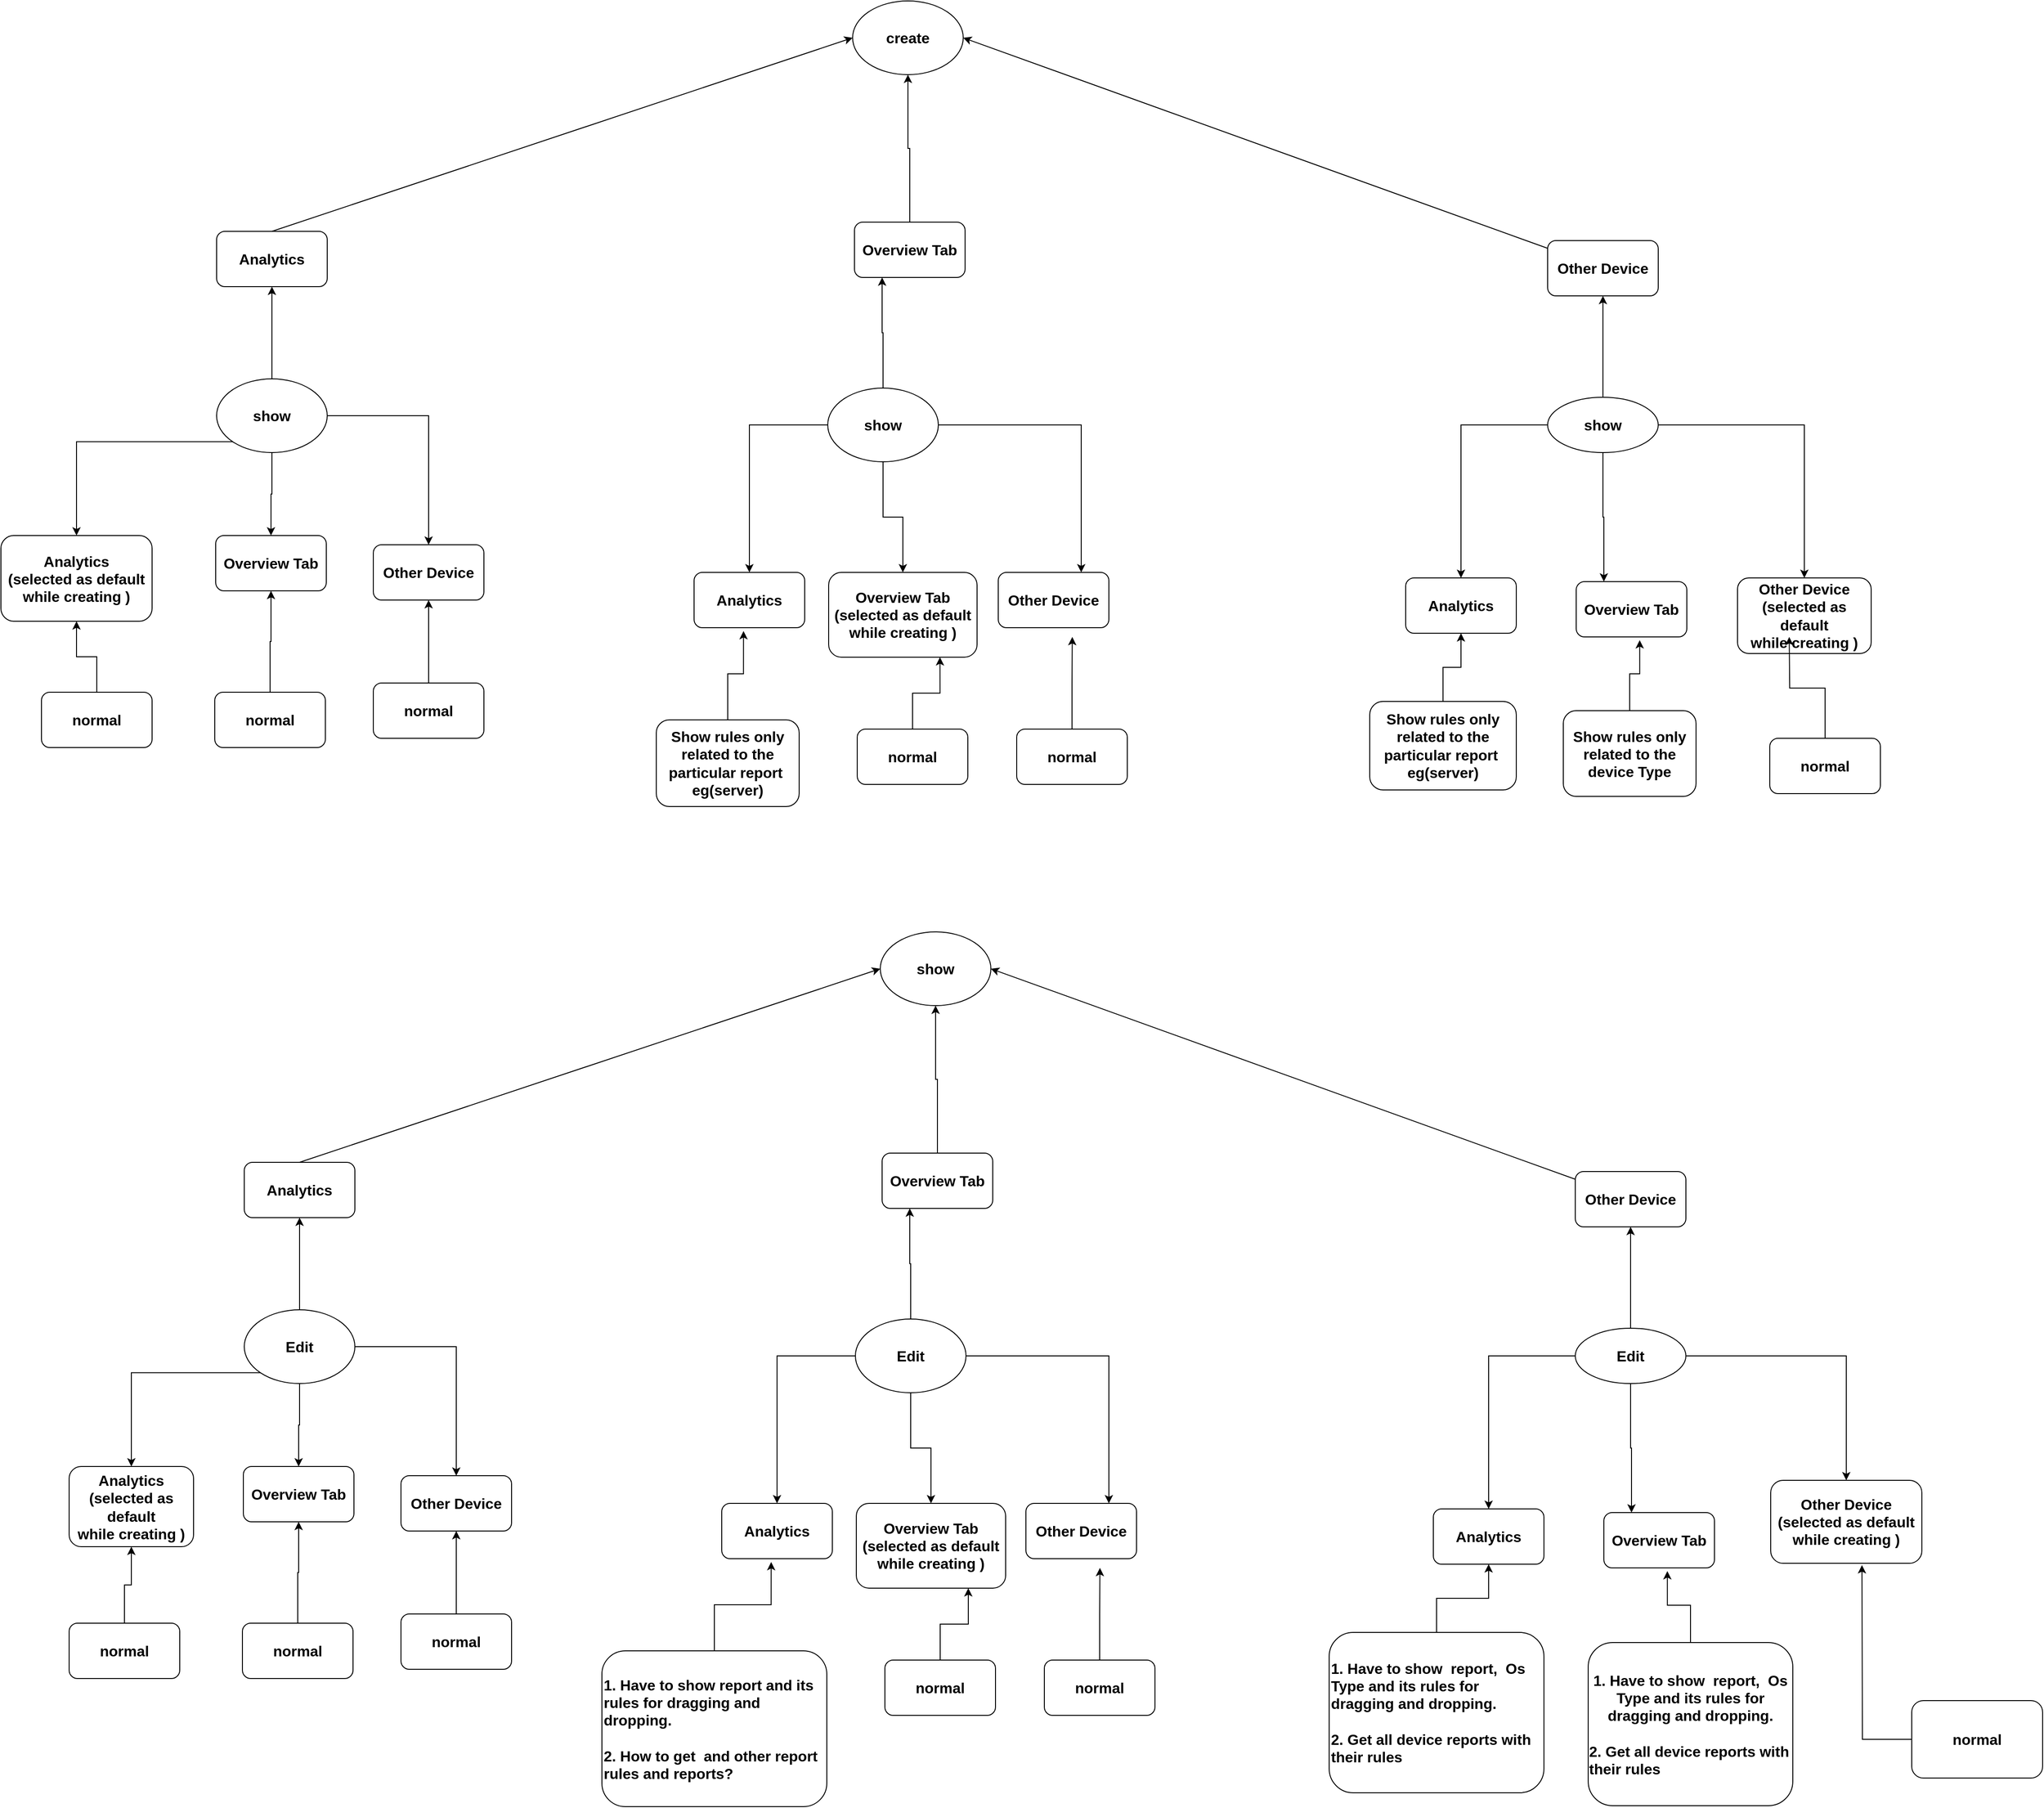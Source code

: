 <mxfile version="23.1.2" type="github">
  <diagram name="Page-1" id="s7N1Tc7U8LfEpAxHkq8D">
    <mxGraphModel dx="1784" dy="525" grid="1" gridSize="1" guides="1" tooltips="1" connect="1" arrows="1" fold="1" page="1" pageScale="1" pageWidth="850" pageHeight="1100" math="0" shadow="0">
      <root>
        <mxCell id="0" />
        <mxCell id="1" parent="0" />
        <mxCell id="awePTyg2Fw0t5qTXh-jY-1" value="create" style="ellipse;whiteSpace=wrap;html=1;strokeWidth=1;fontStyle=1;fontSize=16;align=center;" vertex="1" parent="1">
          <mxGeometry x="380" y="50" width="120" height="80" as="geometry" />
        </mxCell>
        <mxCell id="awePTyg2Fw0t5qTXh-jY-2" value="Analytics" style="rounded=1;whiteSpace=wrap;html=1;strokeWidth=1;fontStyle=1;fontSize=16;align=center;" vertex="1" parent="1">
          <mxGeometry x="-310" y="300" width="120" height="60" as="geometry" />
        </mxCell>
        <mxCell id="awePTyg2Fw0t5qTXh-jY-63" style="edgeStyle=orthogonalEdgeStyle;rounded=0;orthogonalLoop=1;jettySize=auto;html=1;entryX=0.5;entryY=1;entryDx=0;entryDy=0;strokeWidth=1;fontStyle=1;fontSize=16;align=center;" edge="1" parent="1" source="awePTyg2Fw0t5qTXh-jY-3" target="awePTyg2Fw0t5qTXh-jY-1">
          <mxGeometry relative="1" as="geometry" />
        </mxCell>
        <mxCell id="awePTyg2Fw0t5qTXh-jY-3" value="Overview Tab" style="rounded=1;whiteSpace=wrap;html=1;strokeWidth=1;fontStyle=1;fontSize=16;align=center;" vertex="1" parent="1">
          <mxGeometry x="382" y="290" width="120" height="60" as="geometry" />
        </mxCell>
        <mxCell id="awePTyg2Fw0t5qTXh-jY-4" value="Other Device" style="rounded=1;whiteSpace=wrap;html=1;strokeWidth=1;fontStyle=1;fontSize=16;align=center;" vertex="1" parent="1">
          <mxGeometry x="1134" y="310" width="120" height="60" as="geometry" />
        </mxCell>
        <mxCell id="awePTyg2Fw0t5qTXh-jY-16" style="edgeStyle=orthogonalEdgeStyle;rounded=0;orthogonalLoop=1;jettySize=auto;html=1;exitX=0.5;exitY=0;exitDx=0;exitDy=0;entryX=0.5;entryY=1;entryDx=0;entryDy=0;strokeWidth=1;fontStyle=1;fontSize=16;align=center;" edge="1" parent="1" source="awePTyg2Fw0t5qTXh-jY-9" target="awePTyg2Fw0t5qTXh-jY-2">
          <mxGeometry relative="1" as="geometry" />
        </mxCell>
        <mxCell id="awePTyg2Fw0t5qTXh-jY-19" style="edgeStyle=orthogonalEdgeStyle;rounded=0;orthogonalLoop=1;jettySize=auto;html=1;exitX=0;exitY=1;exitDx=0;exitDy=0;entryX=0.5;entryY=0;entryDx=0;entryDy=0;strokeWidth=1;fontStyle=1;fontSize=16;align=center;" edge="1" parent="1" source="awePTyg2Fw0t5qTXh-jY-9" target="awePTyg2Fw0t5qTXh-jY-12">
          <mxGeometry relative="1" as="geometry" />
        </mxCell>
        <mxCell id="awePTyg2Fw0t5qTXh-jY-20" style="edgeStyle=orthogonalEdgeStyle;rounded=0;orthogonalLoop=1;jettySize=auto;html=1;exitX=0.5;exitY=1;exitDx=0;exitDy=0;entryX=0.5;entryY=0;entryDx=0;entryDy=0;strokeWidth=1;fontStyle=1;fontSize=16;align=center;" edge="1" parent="1" source="awePTyg2Fw0t5qTXh-jY-9" target="awePTyg2Fw0t5qTXh-jY-13">
          <mxGeometry relative="1" as="geometry" />
        </mxCell>
        <mxCell id="awePTyg2Fw0t5qTXh-jY-21" style="edgeStyle=orthogonalEdgeStyle;rounded=0;orthogonalLoop=1;jettySize=auto;html=1;exitX=1;exitY=0.5;exitDx=0;exitDy=0;strokeWidth=1;fontStyle=1;fontSize=16;align=center;" edge="1" parent="1" source="awePTyg2Fw0t5qTXh-jY-9" target="awePTyg2Fw0t5qTXh-jY-14">
          <mxGeometry relative="1" as="geometry" />
        </mxCell>
        <mxCell id="awePTyg2Fw0t5qTXh-jY-9" value="show" style="ellipse;whiteSpace=wrap;html=1;strokeWidth=1;fontStyle=1;fontSize=16;align=center;" vertex="1" parent="1">
          <mxGeometry x="-310" y="460" width="120" height="80" as="geometry" />
        </mxCell>
        <mxCell id="awePTyg2Fw0t5qTXh-jY-17" style="edgeStyle=orthogonalEdgeStyle;rounded=0;orthogonalLoop=1;jettySize=auto;html=1;exitX=0.5;exitY=0;exitDx=0;exitDy=0;entryX=0.25;entryY=1;entryDx=0;entryDy=0;strokeWidth=1;fontStyle=1;fontSize=16;align=center;" edge="1" parent="1" source="awePTyg2Fw0t5qTXh-jY-10" target="awePTyg2Fw0t5qTXh-jY-3">
          <mxGeometry relative="1" as="geometry" />
        </mxCell>
        <mxCell id="awePTyg2Fw0t5qTXh-jY-32" style="edgeStyle=orthogonalEdgeStyle;rounded=0;orthogonalLoop=1;jettySize=auto;html=1;strokeWidth=1;fontStyle=1;fontSize=16;align=center;" edge="1" parent="1" source="awePTyg2Fw0t5qTXh-jY-10" target="awePTyg2Fw0t5qTXh-jY-22">
          <mxGeometry relative="1" as="geometry" />
        </mxCell>
        <mxCell id="awePTyg2Fw0t5qTXh-jY-33" style="edgeStyle=orthogonalEdgeStyle;rounded=0;orthogonalLoop=1;jettySize=auto;html=1;exitX=0.5;exitY=1;exitDx=0;exitDy=0;strokeWidth=1;fontStyle=1;fontSize=16;align=center;" edge="1" parent="1" source="awePTyg2Fw0t5qTXh-jY-10" target="awePTyg2Fw0t5qTXh-jY-23">
          <mxGeometry relative="1" as="geometry" />
        </mxCell>
        <mxCell id="awePTyg2Fw0t5qTXh-jY-34" style="edgeStyle=orthogonalEdgeStyle;rounded=0;orthogonalLoop=1;jettySize=auto;html=1;exitX=1;exitY=0.5;exitDx=0;exitDy=0;entryX=0.75;entryY=0;entryDx=0;entryDy=0;strokeWidth=1;fontStyle=1;fontSize=16;align=center;" edge="1" parent="1" source="awePTyg2Fw0t5qTXh-jY-10" target="awePTyg2Fw0t5qTXh-jY-24">
          <mxGeometry relative="1" as="geometry" />
        </mxCell>
        <mxCell id="awePTyg2Fw0t5qTXh-jY-10" value="show" style="ellipse;whiteSpace=wrap;html=1;strokeWidth=1;fontStyle=1;fontSize=16;align=center;" vertex="1" parent="1">
          <mxGeometry x="353" y="470" width="120" height="80" as="geometry" />
        </mxCell>
        <mxCell id="awePTyg2Fw0t5qTXh-jY-18" style="edgeStyle=orthogonalEdgeStyle;rounded=0;orthogonalLoop=1;jettySize=auto;html=1;exitX=0.5;exitY=0;exitDx=0;exitDy=0;entryX=0.5;entryY=1;entryDx=0;entryDy=0;strokeWidth=1;fontStyle=1;fontSize=16;align=center;" edge="1" parent="1" source="awePTyg2Fw0t5qTXh-jY-11" target="awePTyg2Fw0t5qTXh-jY-4">
          <mxGeometry relative="1" as="geometry" />
        </mxCell>
        <mxCell id="awePTyg2Fw0t5qTXh-jY-35" style="edgeStyle=orthogonalEdgeStyle;rounded=0;orthogonalLoop=1;jettySize=auto;html=1;strokeWidth=1;fontStyle=1;fontSize=16;align=center;" edge="1" parent="1" source="awePTyg2Fw0t5qTXh-jY-11" target="awePTyg2Fw0t5qTXh-jY-29">
          <mxGeometry relative="1" as="geometry" />
        </mxCell>
        <mxCell id="awePTyg2Fw0t5qTXh-jY-38" style="edgeStyle=orthogonalEdgeStyle;rounded=0;orthogonalLoop=1;jettySize=auto;html=1;strokeWidth=1;fontStyle=1;fontSize=16;align=center;" edge="1" parent="1" source="awePTyg2Fw0t5qTXh-jY-11" target="awePTyg2Fw0t5qTXh-jY-31">
          <mxGeometry relative="1" as="geometry" />
        </mxCell>
        <mxCell id="awePTyg2Fw0t5qTXh-jY-39" style="edgeStyle=orthogonalEdgeStyle;rounded=0;orthogonalLoop=1;jettySize=auto;html=1;exitX=0.5;exitY=1;exitDx=0;exitDy=0;entryX=0.25;entryY=0;entryDx=0;entryDy=0;strokeWidth=1;fontStyle=1;fontSize=16;align=center;" edge="1" parent="1" source="awePTyg2Fw0t5qTXh-jY-11" target="awePTyg2Fw0t5qTXh-jY-30">
          <mxGeometry relative="1" as="geometry" />
        </mxCell>
        <mxCell id="awePTyg2Fw0t5qTXh-jY-11" value="show" style="ellipse;whiteSpace=wrap;html=1;strokeWidth=1;fontStyle=1;fontSize=16;align=center;" vertex="1" parent="1">
          <mxGeometry x="1134" y="480" width="120" height="60" as="geometry" />
        </mxCell>
        <mxCell id="awePTyg2Fw0t5qTXh-jY-12" value="Analytics&lt;br style=&quot;font-size: 16px;&quot;&gt;(selected as default &lt;br style=&quot;font-size: 16px;&quot;&gt;while creating )" style="rounded=1;whiteSpace=wrap;html=1;strokeWidth=1;fontStyle=1;fontSize=16;align=center;" vertex="1" parent="1">
          <mxGeometry x="-544" y="630" width="164" height="93" as="geometry" />
        </mxCell>
        <mxCell id="awePTyg2Fw0t5qTXh-jY-13" value="Overview Tab" style="rounded=1;whiteSpace=wrap;html=1;strokeWidth=1;fontStyle=1;fontSize=16;align=center;" vertex="1" parent="1">
          <mxGeometry x="-311" y="630" width="120" height="60" as="geometry" />
        </mxCell>
        <mxCell id="awePTyg2Fw0t5qTXh-jY-14" value="Other Device" style="rounded=1;whiteSpace=wrap;html=1;strokeWidth=1;fontStyle=1;fontSize=16;align=center;" vertex="1" parent="1">
          <mxGeometry x="-140" y="640" width="120" height="60" as="geometry" />
        </mxCell>
        <mxCell id="awePTyg2Fw0t5qTXh-jY-22" value="Analytics" style="rounded=1;whiteSpace=wrap;html=1;strokeWidth=1;fontStyle=1;fontSize=16;align=center;" vertex="1" parent="1">
          <mxGeometry x="208" y="670" width="120" height="60" as="geometry" />
        </mxCell>
        <mxCell id="awePTyg2Fw0t5qTXh-jY-23" value="Overview Tab&lt;br style=&quot;font-size: 16px;&quot;&gt;(selected as default&lt;br style=&quot;border-color: var(--border-color); font-size: 16px;&quot;&gt;while creating )" style="rounded=1;whiteSpace=wrap;html=1;strokeWidth=1;fontStyle=1;fontSize=16;align=center;" vertex="1" parent="1">
          <mxGeometry x="354" y="670" width="161" height="92" as="geometry" />
        </mxCell>
        <mxCell id="awePTyg2Fw0t5qTXh-jY-24" value="Other Device" style="rounded=1;whiteSpace=wrap;html=1;strokeWidth=1;fontStyle=1;fontSize=16;align=center;" vertex="1" parent="1">
          <mxGeometry x="538" y="670" width="120" height="60" as="geometry" />
        </mxCell>
        <mxCell id="awePTyg2Fw0t5qTXh-jY-29" value="Analytics" style="rounded=1;whiteSpace=wrap;html=1;strokeWidth=1;fontStyle=1;fontSize=16;align=center;" vertex="1" parent="1">
          <mxGeometry x="980" y="676" width="120" height="60" as="geometry" />
        </mxCell>
        <mxCell id="awePTyg2Fw0t5qTXh-jY-30" value="Overview Tab" style="rounded=1;whiteSpace=wrap;html=1;strokeWidth=1;fontStyle=1;fontSize=16;align=center;" vertex="1" parent="1">
          <mxGeometry x="1165" y="680" width="120" height="60" as="geometry" />
        </mxCell>
        <mxCell id="awePTyg2Fw0t5qTXh-jY-31" value="Other Device&lt;br style=&quot;font-size: 16px;&quot;&gt;(selected as default&lt;br style=&quot;border-color: var(--border-color); font-size: 16px;&quot;&gt;while creating )" style="rounded=1;whiteSpace=wrap;html=1;strokeWidth=1;fontStyle=1;fontSize=16;align=center;" vertex="1" parent="1">
          <mxGeometry x="1340" y="676" width="145" height="82" as="geometry" />
        </mxCell>
        <mxCell id="awePTyg2Fw0t5qTXh-jY-41" style="edgeStyle=orthogonalEdgeStyle;rounded=0;orthogonalLoop=1;jettySize=auto;html=1;entryX=0.5;entryY=1;entryDx=0;entryDy=0;strokeWidth=1;fontStyle=1;fontSize=16;align=center;" edge="1" parent="1" source="awePTyg2Fw0t5qTXh-jY-40" target="awePTyg2Fw0t5qTXh-jY-12">
          <mxGeometry relative="1" as="geometry" />
        </mxCell>
        <mxCell id="awePTyg2Fw0t5qTXh-jY-40" value="normal" style="rounded=1;whiteSpace=wrap;html=1;strokeWidth=1;fontStyle=1;fontSize=16;align=center;" vertex="1" parent="1">
          <mxGeometry x="-500" y="800" width="120" height="60" as="geometry" />
        </mxCell>
        <mxCell id="awePTyg2Fw0t5qTXh-jY-44" style="edgeStyle=orthogonalEdgeStyle;rounded=0;orthogonalLoop=1;jettySize=auto;html=1;entryX=0.5;entryY=1;entryDx=0;entryDy=0;strokeWidth=1;fontStyle=1;fontSize=16;align=center;" edge="1" parent="1" source="awePTyg2Fw0t5qTXh-jY-42" target="awePTyg2Fw0t5qTXh-jY-13">
          <mxGeometry relative="1" as="geometry" />
        </mxCell>
        <mxCell id="awePTyg2Fw0t5qTXh-jY-42" value="normal" style="rounded=1;whiteSpace=wrap;html=1;strokeWidth=1;fontStyle=1;fontSize=16;align=center;" vertex="1" parent="1">
          <mxGeometry x="-312" y="800" width="120" height="60" as="geometry" />
        </mxCell>
        <mxCell id="awePTyg2Fw0t5qTXh-jY-45" style="edgeStyle=orthogonalEdgeStyle;rounded=0;orthogonalLoop=1;jettySize=auto;html=1;strokeWidth=1;fontStyle=1;fontSize=16;align=center;" edge="1" parent="1" source="awePTyg2Fw0t5qTXh-jY-43" target="awePTyg2Fw0t5qTXh-jY-14">
          <mxGeometry relative="1" as="geometry" />
        </mxCell>
        <mxCell id="awePTyg2Fw0t5qTXh-jY-43" value="normal" style="rounded=1;whiteSpace=wrap;html=1;strokeWidth=1;fontStyle=1;fontSize=16;align=center;" vertex="1" parent="1">
          <mxGeometry x="-140" y="790" width="120" height="60" as="geometry" />
        </mxCell>
        <mxCell id="awePTyg2Fw0t5qTXh-jY-46" value="Show rules only related to the particular report&amp;nbsp;&lt;br style=&quot;font-size: 16px;&quot;&gt;eg(server)" style="rounded=1;whiteSpace=wrap;html=1;strokeWidth=1;fontStyle=1;fontSize=16;align=center;" vertex="1" parent="1">
          <mxGeometry x="167" y="830" width="155" height="94" as="geometry" />
        </mxCell>
        <mxCell id="awePTyg2Fw0t5qTXh-jY-50" style="edgeStyle=orthogonalEdgeStyle;rounded=0;orthogonalLoop=1;jettySize=auto;html=1;exitX=0.5;exitY=0;exitDx=0;exitDy=0;entryX=0.75;entryY=1;entryDx=0;entryDy=0;strokeWidth=1;fontStyle=1;fontSize=16;align=center;" edge="1" parent="1" source="awePTyg2Fw0t5qTXh-jY-47" target="awePTyg2Fw0t5qTXh-jY-23">
          <mxGeometry relative="1" as="geometry" />
        </mxCell>
        <mxCell id="awePTyg2Fw0t5qTXh-jY-47" value="normal" style="rounded=1;whiteSpace=wrap;html=1;strokeWidth=1;fontStyle=1;fontSize=16;align=center;" vertex="1" parent="1">
          <mxGeometry x="385" y="840" width="120" height="60" as="geometry" />
        </mxCell>
        <mxCell id="awePTyg2Fw0t5qTXh-jY-51" style="edgeStyle=orthogonalEdgeStyle;rounded=0;orthogonalLoop=1;jettySize=auto;html=1;exitX=0.5;exitY=0;exitDx=0;exitDy=0;strokeWidth=1;fontStyle=1;fontSize=16;align=center;" edge="1" parent="1" source="awePTyg2Fw0t5qTXh-jY-48">
          <mxGeometry relative="1" as="geometry">
            <mxPoint x="618.308" y="740" as="targetPoint" />
          </mxGeometry>
        </mxCell>
        <mxCell id="awePTyg2Fw0t5qTXh-jY-48" value="normal" style="rounded=1;whiteSpace=wrap;html=1;strokeWidth=1;fontStyle=1;fontSize=16;align=center;" vertex="1" parent="1">
          <mxGeometry x="558" y="840" width="120" height="60" as="geometry" />
        </mxCell>
        <mxCell id="awePTyg2Fw0t5qTXh-jY-52" style="edgeStyle=orthogonalEdgeStyle;rounded=0;orthogonalLoop=1;jettySize=auto;html=1;entryX=0.447;entryY=1.06;entryDx=0;entryDy=0;entryPerimeter=0;strokeWidth=1;fontStyle=1;fontSize=16;align=center;" edge="1" parent="1" source="awePTyg2Fw0t5qTXh-jY-46" target="awePTyg2Fw0t5qTXh-jY-22">
          <mxGeometry relative="1" as="geometry" />
        </mxCell>
        <mxCell id="awePTyg2Fw0t5qTXh-jY-56" style="edgeStyle=orthogonalEdgeStyle;rounded=0;orthogonalLoop=1;jettySize=auto;html=1;exitX=0.5;exitY=0;exitDx=0;exitDy=0;entryX=0.5;entryY=1;entryDx=0;entryDy=0;strokeWidth=1;fontStyle=1;fontSize=16;align=center;" edge="1" parent="1" source="awePTyg2Fw0t5qTXh-jY-53" target="awePTyg2Fw0t5qTXh-jY-29">
          <mxGeometry relative="1" as="geometry" />
        </mxCell>
        <mxCell id="awePTyg2Fw0t5qTXh-jY-53" value="Show rules only related to the particular report&amp;nbsp;&lt;br style=&quot;font-size: 16px;&quot;&gt;eg(server)" style="rounded=1;whiteSpace=wrap;html=1;strokeWidth=1;fontStyle=1;fontSize=16;align=center;" vertex="1" parent="1">
          <mxGeometry x="941" y="810" width="159" height="96" as="geometry" />
        </mxCell>
        <mxCell id="awePTyg2Fw0t5qTXh-jY-54" value="Show rules only related to the device Type" style="rounded=1;whiteSpace=wrap;html=1;strokeWidth=1;fontStyle=1;fontSize=16;align=center;" vertex="1" parent="1">
          <mxGeometry x="1151" y="820" width="144" height="93" as="geometry" />
        </mxCell>
        <mxCell id="awePTyg2Fw0t5qTXh-jY-58" style="edgeStyle=orthogonalEdgeStyle;rounded=0;orthogonalLoop=1;jettySize=auto;html=1;exitX=0.5;exitY=0;exitDx=0;exitDy=0;strokeWidth=1;fontStyle=1;fontSize=16;align=center;" edge="1" parent="1" source="awePTyg2Fw0t5qTXh-jY-55">
          <mxGeometry relative="1" as="geometry">
            <mxPoint x="1396.105" y="740" as="targetPoint" />
          </mxGeometry>
        </mxCell>
        <mxCell id="awePTyg2Fw0t5qTXh-jY-55" value="normal" style="rounded=1;whiteSpace=wrap;html=1;strokeWidth=1;fontStyle=1;fontSize=16;align=center;" vertex="1" parent="1">
          <mxGeometry x="1375" y="850" width="120" height="60" as="geometry" />
        </mxCell>
        <mxCell id="awePTyg2Fw0t5qTXh-jY-57" style="edgeStyle=orthogonalEdgeStyle;rounded=0;orthogonalLoop=1;jettySize=auto;html=1;exitX=0.5;exitY=0;exitDx=0;exitDy=0;entryX=0.574;entryY=1.058;entryDx=0;entryDy=0;entryPerimeter=0;strokeWidth=1;fontStyle=1;fontSize=16;align=center;" edge="1" parent="1" source="awePTyg2Fw0t5qTXh-jY-54" target="awePTyg2Fw0t5qTXh-jY-30">
          <mxGeometry relative="1" as="geometry" />
        </mxCell>
        <mxCell id="awePTyg2Fw0t5qTXh-jY-62" value="" style="endArrow=classic;html=1;rounded=0;exitX=0.5;exitY=0;exitDx=0;exitDy=0;entryX=0;entryY=0.5;entryDx=0;entryDy=0;strokeWidth=1;fontStyle=1;fontSize=16;align=center;" edge="1" parent="1" source="awePTyg2Fw0t5qTXh-jY-2" target="awePTyg2Fw0t5qTXh-jY-1">
          <mxGeometry width="50" height="50" relative="1" as="geometry">
            <mxPoint x="360" y="230" as="sourcePoint" />
            <mxPoint x="410" y="180" as="targetPoint" />
          </mxGeometry>
        </mxCell>
        <mxCell id="awePTyg2Fw0t5qTXh-jY-65" value="" style="endArrow=classic;html=1;rounded=0;entryX=1;entryY=0.5;entryDx=0;entryDy=0;strokeWidth=1;fontStyle=1;fontSize=16;align=center;" edge="1" parent="1" source="awePTyg2Fw0t5qTXh-jY-4" target="awePTyg2Fw0t5qTXh-jY-1">
          <mxGeometry width="50" height="50" relative="1" as="geometry">
            <mxPoint x="1250" y="170" as="sourcePoint" />
            <mxPoint x="580" y="180" as="targetPoint" />
          </mxGeometry>
        </mxCell>
        <mxCell id="awePTyg2Fw0t5qTXh-jY-66" value="show" style="ellipse;whiteSpace=wrap;html=1;strokeWidth=1;fontStyle=1;fontSize=16;align=center;" vertex="1" parent="1">
          <mxGeometry x="410" y="1060" width="120" height="80" as="geometry" />
        </mxCell>
        <mxCell id="awePTyg2Fw0t5qTXh-jY-67" value="Analytics" style="rounded=1;whiteSpace=wrap;html=1;strokeWidth=1;fontStyle=1;fontSize=16;align=center;" vertex="1" parent="1">
          <mxGeometry x="-280" y="1310" width="120" height="60" as="geometry" />
        </mxCell>
        <mxCell id="awePTyg2Fw0t5qTXh-jY-68" style="edgeStyle=orthogonalEdgeStyle;rounded=0;orthogonalLoop=1;jettySize=auto;html=1;entryX=0.5;entryY=1;entryDx=0;entryDy=0;strokeWidth=1;fontStyle=1;fontSize=16;align=center;" edge="1" parent="1" source="awePTyg2Fw0t5qTXh-jY-69" target="awePTyg2Fw0t5qTXh-jY-66">
          <mxGeometry relative="1" as="geometry" />
        </mxCell>
        <mxCell id="awePTyg2Fw0t5qTXh-jY-69" value="Overview Tab" style="rounded=1;whiteSpace=wrap;html=1;strokeWidth=1;fontStyle=1;fontSize=16;align=center;" vertex="1" parent="1">
          <mxGeometry x="412" y="1300" width="120" height="60" as="geometry" />
        </mxCell>
        <mxCell id="awePTyg2Fw0t5qTXh-jY-70" value="Other Device" style="rounded=1;whiteSpace=wrap;html=1;strokeWidth=1;fontStyle=1;fontSize=16;align=center;" vertex="1" parent="1">
          <mxGeometry x="1164" y="1320" width="120" height="60" as="geometry" />
        </mxCell>
        <mxCell id="awePTyg2Fw0t5qTXh-jY-71" style="edgeStyle=orthogonalEdgeStyle;rounded=0;orthogonalLoop=1;jettySize=auto;html=1;exitX=0.5;exitY=0;exitDx=0;exitDy=0;entryX=0.5;entryY=1;entryDx=0;entryDy=0;strokeWidth=1;fontStyle=1;fontSize=16;align=center;" edge="1" parent="1" source="awePTyg2Fw0t5qTXh-jY-75" target="awePTyg2Fw0t5qTXh-jY-67">
          <mxGeometry relative="1" as="geometry" />
        </mxCell>
        <mxCell id="awePTyg2Fw0t5qTXh-jY-72" style="edgeStyle=orthogonalEdgeStyle;rounded=0;orthogonalLoop=1;jettySize=auto;html=1;exitX=0;exitY=1;exitDx=0;exitDy=0;entryX=0.5;entryY=0;entryDx=0;entryDy=0;strokeWidth=1;fontStyle=1;fontSize=16;align=center;" edge="1" parent="1" source="awePTyg2Fw0t5qTXh-jY-75" target="awePTyg2Fw0t5qTXh-jY-86">
          <mxGeometry relative="1" as="geometry" />
        </mxCell>
        <mxCell id="awePTyg2Fw0t5qTXh-jY-73" style="edgeStyle=orthogonalEdgeStyle;rounded=0;orthogonalLoop=1;jettySize=auto;html=1;exitX=0.5;exitY=1;exitDx=0;exitDy=0;entryX=0.5;entryY=0;entryDx=0;entryDy=0;strokeWidth=1;fontStyle=1;fontSize=16;align=center;" edge="1" parent="1" source="awePTyg2Fw0t5qTXh-jY-75" target="awePTyg2Fw0t5qTXh-jY-87">
          <mxGeometry relative="1" as="geometry" />
        </mxCell>
        <mxCell id="awePTyg2Fw0t5qTXh-jY-74" style="edgeStyle=orthogonalEdgeStyle;rounded=0;orthogonalLoop=1;jettySize=auto;html=1;exitX=1;exitY=0.5;exitDx=0;exitDy=0;strokeWidth=1;fontStyle=1;fontSize=16;align=center;" edge="1" parent="1" source="awePTyg2Fw0t5qTXh-jY-75" target="awePTyg2Fw0t5qTXh-jY-88">
          <mxGeometry relative="1" as="geometry" />
        </mxCell>
        <mxCell id="awePTyg2Fw0t5qTXh-jY-75" value="Edit" style="ellipse;whiteSpace=wrap;html=1;strokeWidth=1;fontStyle=1;fontSize=16;align=center;" vertex="1" parent="1">
          <mxGeometry x="-280" y="1470" width="120" height="80" as="geometry" />
        </mxCell>
        <mxCell id="awePTyg2Fw0t5qTXh-jY-76" style="edgeStyle=orthogonalEdgeStyle;rounded=0;orthogonalLoop=1;jettySize=auto;html=1;exitX=0.5;exitY=0;exitDx=0;exitDy=0;entryX=0.25;entryY=1;entryDx=0;entryDy=0;strokeWidth=1;fontStyle=1;fontSize=16;align=center;" edge="1" parent="1" source="awePTyg2Fw0t5qTXh-jY-80" target="awePTyg2Fw0t5qTXh-jY-69">
          <mxGeometry relative="1" as="geometry" />
        </mxCell>
        <mxCell id="awePTyg2Fw0t5qTXh-jY-77" style="edgeStyle=orthogonalEdgeStyle;rounded=0;orthogonalLoop=1;jettySize=auto;html=1;strokeWidth=1;fontStyle=1;fontSize=16;align=center;" edge="1" parent="1" source="awePTyg2Fw0t5qTXh-jY-80" target="awePTyg2Fw0t5qTXh-jY-89">
          <mxGeometry relative="1" as="geometry" />
        </mxCell>
        <mxCell id="awePTyg2Fw0t5qTXh-jY-78" style="edgeStyle=orthogonalEdgeStyle;rounded=0;orthogonalLoop=1;jettySize=auto;html=1;exitX=0.5;exitY=1;exitDx=0;exitDy=0;strokeWidth=1;fontStyle=1;fontSize=16;align=center;" edge="1" parent="1" source="awePTyg2Fw0t5qTXh-jY-80" target="awePTyg2Fw0t5qTXh-jY-90">
          <mxGeometry relative="1" as="geometry" />
        </mxCell>
        <mxCell id="awePTyg2Fw0t5qTXh-jY-79" style="edgeStyle=orthogonalEdgeStyle;rounded=0;orthogonalLoop=1;jettySize=auto;html=1;exitX=1;exitY=0.5;exitDx=0;exitDy=0;entryX=0.75;entryY=0;entryDx=0;entryDy=0;strokeWidth=1;fontStyle=1;fontSize=16;align=center;" edge="1" parent="1" source="awePTyg2Fw0t5qTXh-jY-80" target="awePTyg2Fw0t5qTXh-jY-91">
          <mxGeometry relative="1" as="geometry" />
        </mxCell>
        <mxCell id="awePTyg2Fw0t5qTXh-jY-80" value="Edit" style="ellipse;whiteSpace=wrap;html=1;strokeWidth=1;fontStyle=1;fontSize=16;align=center;" vertex="1" parent="1">
          <mxGeometry x="383" y="1480" width="120" height="80" as="geometry" />
        </mxCell>
        <mxCell id="awePTyg2Fw0t5qTXh-jY-81" style="edgeStyle=orthogonalEdgeStyle;rounded=0;orthogonalLoop=1;jettySize=auto;html=1;exitX=0.5;exitY=0;exitDx=0;exitDy=0;entryX=0.5;entryY=1;entryDx=0;entryDy=0;strokeWidth=1;fontStyle=1;fontSize=16;align=center;" edge="1" parent="1" source="awePTyg2Fw0t5qTXh-jY-85" target="awePTyg2Fw0t5qTXh-jY-70">
          <mxGeometry relative="1" as="geometry" />
        </mxCell>
        <mxCell id="awePTyg2Fw0t5qTXh-jY-82" style="edgeStyle=orthogonalEdgeStyle;rounded=0;orthogonalLoop=1;jettySize=auto;html=1;strokeWidth=1;fontStyle=1;fontSize=16;align=center;" edge="1" parent="1" source="awePTyg2Fw0t5qTXh-jY-85" target="awePTyg2Fw0t5qTXh-jY-92">
          <mxGeometry relative="1" as="geometry" />
        </mxCell>
        <mxCell id="awePTyg2Fw0t5qTXh-jY-83" style="edgeStyle=orthogonalEdgeStyle;rounded=0;orthogonalLoop=1;jettySize=auto;html=1;strokeWidth=1;fontStyle=1;fontSize=16;align=center;" edge="1" parent="1" source="awePTyg2Fw0t5qTXh-jY-85" target="awePTyg2Fw0t5qTXh-jY-94">
          <mxGeometry relative="1" as="geometry" />
        </mxCell>
        <mxCell id="awePTyg2Fw0t5qTXh-jY-84" style="edgeStyle=orthogonalEdgeStyle;rounded=0;orthogonalLoop=1;jettySize=auto;html=1;exitX=0.5;exitY=1;exitDx=0;exitDy=0;entryX=0.25;entryY=0;entryDx=0;entryDy=0;strokeWidth=1;fontStyle=1;fontSize=16;align=center;" edge="1" parent="1" source="awePTyg2Fw0t5qTXh-jY-85" target="awePTyg2Fw0t5qTXh-jY-93">
          <mxGeometry relative="1" as="geometry" />
        </mxCell>
        <mxCell id="awePTyg2Fw0t5qTXh-jY-85" value="Edit" style="ellipse;whiteSpace=wrap;html=1;strokeWidth=1;fontStyle=1;fontSize=16;align=center;" vertex="1" parent="1">
          <mxGeometry x="1164" y="1490" width="120" height="60" as="geometry" />
        </mxCell>
        <mxCell id="awePTyg2Fw0t5qTXh-jY-86" value="Analytics&lt;br style=&quot;font-size: 16px;&quot;&gt;(selected as default &lt;br style=&quot;font-size: 16px;&quot;&gt;while creating )" style="rounded=1;whiteSpace=wrap;html=1;strokeWidth=1;fontStyle=1;fontSize=16;align=center;" vertex="1" parent="1">
          <mxGeometry x="-470" y="1640" width="135" height="87" as="geometry" />
        </mxCell>
        <mxCell id="awePTyg2Fw0t5qTXh-jY-87" value="Overview Tab" style="rounded=1;whiteSpace=wrap;html=1;strokeWidth=1;fontStyle=1;fontSize=16;align=center;" vertex="1" parent="1">
          <mxGeometry x="-281" y="1640" width="120" height="60" as="geometry" />
        </mxCell>
        <mxCell id="awePTyg2Fw0t5qTXh-jY-88" value="Other Device" style="rounded=1;whiteSpace=wrap;html=1;strokeWidth=1;fontStyle=1;fontSize=16;align=center;" vertex="1" parent="1">
          <mxGeometry x="-110" y="1650" width="120" height="60" as="geometry" />
        </mxCell>
        <mxCell id="awePTyg2Fw0t5qTXh-jY-89" value="Analytics" style="rounded=1;whiteSpace=wrap;html=1;strokeWidth=1;fontStyle=1;fontSize=16;align=center;" vertex="1" parent="1">
          <mxGeometry x="238" y="1680" width="120" height="60" as="geometry" />
        </mxCell>
        <mxCell id="awePTyg2Fw0t5qTXh-jY-90" value="Overview Tab&lt;br style=&quot;font-size: 16px;&quot;&gt;(selected as default&lt;br style=&quot;border-color: var(--border-color); font-size: 16px;&quot;&gt;while creating )" style="rounded=1;whiteSpace=wrap;html=1;strokeWidth=1;fontStyle=1;fontSize=16;align=center;" vertex="1" parent="1">
          <mxGeometry x="384" y="1680" width="162" height="92" as="geometry" />
        </mxCell>
        <mxCell id="awePTyg2Fw0t5qTXh-jY-91" value="Other Device" style="rounded=1;whiteSpace=wrap;html=1;strokeWidth=1;fontStyle=1;fontSize=16;align=center;" vertex="1" parent="1">
          <mxGeometry x="568" y="1680" width="120" height="60" as="geometry" />
        </mxCell>
        <mxCell id="awePTyg2Fw0t5qTXh-jY-92" value="Analytics" style="rounded=1;whiteSpace=wrap;html=1;strokeWidth=1;fontStyle=1;fontSize=16;align=center;" vertex="1" parent="1">
          <mxGeometry x="1010" y="1686" width="120" height="60" as="geometry" />
        </mxCell>
        <mxCell id="awePTyg2Fw0t5qTXh-jY-93" value="Overview Tab" style="rounded=1;whiteSpace=wrap;html=1;strokeWidth=1;fontStyle=1;fontSize=16;align=center;" vertex="1" parent="1">
          <mxGeometry x="1195" y="1690" width="120" height="60" as="geometry" />
        </mxCell>
        <mxCell id="awePTyg2Fw0t5qTXh-jY-94" value="Other Device&lt;br style=&quot;font-size: 16px;&quot;&gt;(selected as default&lt;br style=&quot;border-color: var(--border-color); font-size: 16px;&quot;&gt;while creating )" style="rounded=1;whiteSpace=wrap;html=1;strokeWidth=1;fontStyle=1;fontSize=16;align=center;" vertex="1" parent="1">
          <mxGeometry x="1376" y="1655" width="164" height="90" as="geometry" />
        </mxCell>
        <mxCell id="awePTyg2Fw0t5qTXh-jY-95" style="edgeStyle=orthogonalEdgeStyle;rounded=0;orthogonalLoop=1;jettySize=auto;html=1;entryX=0.5;entryY=1;entryDx=0;entryDy=0;strokeWidth=1;fontStyle=1;fontSize=16;align=center;" edge="1" parent="1" source="awePTyg2Fw0t5qTXh-jY-96" target="awePTyg2Fw0t5qTXh-jY-86">
          <mxGeometry relative="1" as="geometry" />
        </mxCell>
        <mxCell id="awePTyg2Fw0t5qTXh-jY-96" value="normal" style="rounded=1;whiteSpace=wrap;html=1;strokeWidth=1;fontStyle=1;fontSize=16;align=center;" vertex="1" parent="1">
          <mxGeometry x="-470" y="1810" width="120" height="60" as="geometry" />
        </mxCell>
        <mxCell id="awePTyg2Fw0t5qTXh-jY-97" style="edgeStyle=orthogonalEdgeStyle;rounded=0;orthogonalLoop=1;jettySize=auto;html=1;entryX=0.5;entryY=1;entryDx=0;entryDy=0;strokeWidth=1;fontStyle=1;fontSize=16;align=center;" edge="1" parent="1" source="awePTyg2Fw0t5qTXh-jY-98" target="awePTyg2Fw0t5qTXh-jY-87">
          <mxGeometry relative="1" as="geometry" />
        </mxCell>
        <mxCell id="awePTyg2Fw0t5qTXh-jY-98" value="normal" style="rounded=1;whiteSpace=wrap;html=1;strokeWidth=1;fontStyle=1;fontSize=16;align=center;" vertex="1" parent="1">
          <mxGeometry x="-282" y="1810" width="120" height="60" as="geometry" />
        </mxCell>
        <mxCell id="awePTyg2Fw0t5qTXh-jY-99" style="edgeStyle=orthogonalEdgeStyle;rounded=0;orthogonalLoop=1;jettySize=auto;html=1;strokeWidth=1;fontStyle=1;fontSize=16;align=center;" edge="1" parent="1" source="awePTyg2Fw0t5qTXh-jY-100" target="awePTyg2Fw0t5qTXh-jY-88">
          <mxGeometry relative="1" as="geometry" />
        </mxCell>
        <mxCell id="awePTyg2Fw0t5qTXh-jY-100" value="normal" style="rounded=1;whiteSpace=wrap;html=1;strokeWidth=1;fontStyle=1;fontSize=16;align=center;" vertex="1" parent="1">
          <mxGeometry x="-110" y="1800" width="120" height="60" as="geometry" />
        </mxCell>
        <mxCell id="awePTyg2Fw0t5qTXh-jY-101" value="1. Have to show report and its rules for dragging and dropping.&lt;br&gt;&lt;br&gt;2. How to get&amp;nbsp; and other report rules and reports?" style="rounded=1;whiteSpace=wrap;html=1;strokeWidth=1;fontStyle=1;fontSize=16;align=left;" vertex="1" parent="1">
          <mxGeometry x="108" y="1840" width="244" height="169" as="geometry" />
        </mxCell>
        <mxCell id="awePTyg2Fw0t5qTXh-jY-102" style="edgeStyle=orthogonalEdgeStyle;rounded=0;orthogonalLoop=1;jettySize=auto;html=1;exitX=0.5;exitY=0;exitDx=0;exitDy=0;entryX=0.75;entryY=1;entryDx=0;entryDy=0;strokeWidth=1;fontStyle=1;fontSize=16;align=center;" edge="1" parent="1" source="awePTyg2Fw0t5qTXh-jY-103" target="awePTyg2Fw0t5qTXh-jY-90">
          <mxGeometry relative="1" as="geometry" />
        </mxCell>
        <mxCell id="awePTyg2Fw0t5qTXh-jY-103" value="normal" style="rounded=1;whiteSpace=wrap;html=1;strokeWidth=1;fontStyle=1;fontSize=16;align=center;" vertex="1" parent="1">
          <mxGeometry x="415" y="1850" width="120" height="60" as="geometry" />
        </mxCell>
        <mxCell id="awePTyg2Fw0t5qTXh-jY-104" style="edgeStyle=orthogonalEdgeStyle;rounded=0;orthogonalLoop=1;jettySize=auto;html=1;exitX=0.5;exitY=0;exitDx=0;exitDy=0;strokeWidth=1;fontStyle=1;fontSize=16;align=center;" edge="1" parent="1" source="awePTyg2Fw0t5qTXh-jY-105">
          <mxGeometry relative="1" as="geometry">
            <mxPoint x="648.308" y="1750" as="targetPoint" />
          </mxGeometry>
        </mxCell>
        <mxCell id="awePTyg2Fw0t5qTXh-jY-105" value="normal" style="rounded=1;whiteSpace=wrap;html=1;strokeWidth=1;fontStyle=1;fontSize=16;align=center;" vertex="1" parent="1">
          <mxGeometry x="588" y="1850" width="120" height="60" as="geometry" />
        </mxCell>
        <mxCell id="awePTyg2Fw0t5qTXh-jY-106" style="edgeStyle=orthogonalEdgeStyle;rounded=0;orthogonalLoop=1;jettySize=auto;html=1;entryX=0.447;entryY=1.06;entryDx=0;entryDy=0;entryPerimeter=0;strokeWidth=1;fontStyle=1;fontSize=16;align=center;" edge="1" parent="1" source="awePTyg2Fw0t5qTXh-jY-101" target="awePTyg2Fw0t5qTXh-jY-89">
          <mxGeometry relative="1" as="geometry" />
        </mxCell>
        <mxCell id="awePTyg2Fw0t5qTXh-jY-107" style="edgeStyle=orthogonalEdgeStyle;rounded=0;orthogonalLoop=1;jettySize=auto;html=1;exitX=0.5;exitY=0;exitDx=0;exitDy=0;entryX=0.5;entryY=1;entryDx=0;entryDy=0;strokeWidth=1;fontStyle=1;fontSize=16;align=center;" edge="1" parent="1" source="awePTyg2Fw0t5qTXh-jY-108" target="awePTyg2Fw0t5qTXh-jY-92">
          <mxGeometry relative="1" as="geometry" />
        </mxCell>
        <mxCell id="awePTyg2Fw0t5qTXh-jY-108" value="1. Have to show&amp;nbsp; report,&amp;nbsp; Os Type and its rules for dragging and dropping.&lt;br style=&quot;border-color: var(--border-color);&quot;&gt;&lt;br style=&quot;border-color: var(--border-color);&quot;&gt;2. Get all device reports with their rules" style="rounded=1;whiteSpace=wrap;html=1;strokeWidth=1;fontStyle=1;fontSize=16;align=left;" vertex="1" parent="1">
          <mxGeometry x="897" y="1820" width="233" height="174" as="geometry" />
        </mxCell>
        <mxCell id="awePTyg2Fw0t5qTXh-jY-109" value="1.&amp;nbsp;Have to show&amp;nbsp; report,&amp;nbsp; Os Type and its rules for dragging and dropping.&lt;br&gt;&lt;br&gt;&lt;div style=&quot;text-align: left;&quot;&gt;&lt;span style=&quot;background-color: initial;&quot;&gt;2.&amp;nbsp;&lt;/span&gt;&lt;span style=&quot;background-color: initial;&quot;&gt;Get all device reports with their rules&lt;/span&gt;&lt;/div&gt;" style="rounded=1;whiteSpace=wrap;html=1;strokeWidth=1;fontStyle=1;fontSize=16;align=center;" vertex="1" parent="1">
          <mxGeometry x="1178" y="1831" width="222" height="177" as="geometry" />
        </mxCell>
        <mxCell id="awePTyg2Fw0t5qTXh-jY-118" style="edgeStyle=orthogonalEdgeStyle;rounded=0;orthogonalLoop=1;jettySize=auto;html=1;" edge="1" parent="1" source="awePTyg2Fw0t5qTXh-jY-111">
          <mxGeometry relative="1" as="geometry">
            <mxPoint x="1475" y="1747" as="targetPoint" />
          </mxGeometry>
        </mxCell>
        <mxCell id="awePTyg2Fw0t5qTXh-jY-111" value="normal" style="rounded=1;whiteSpace=wrap;html=1;strokeWidth=1;fontStyle=1;fontSize=16;align=center;" vertex="1" parent="1">
          <mxGeometry x="1529" y="1894" width="142" height="84" as="geometry" />
        </mxCell>
        <mxCell id="awePTyg2Fw0t5qTXh-jY-112" style="edgeStyle=orthogonalEdgeStyle;rounded=0;orthogonalLoop=1;jettySize=auto;html=1;exitX=0.5;exitY=0;exitDx=0;exitDy=0;entryX=0.574;entryY=1.058;entryDx=0;entryDy=0;entryPerimeter=0;strokeWidth=1;fontStyle=1;fontSize=16;align=center;" edge="1" parent="1" source="awePTyg2Fw0t5qTXh-jY-109" target="awePTyg2Fw0t5qTXh-jY-93">
          <mxGeometry relative="1" as="geometry" />
        </mxCell>
        <mxCell id="awePTyg2Fw0t5qTXh-jY-113" value="" style="endArrow=classic;html=1;rounded=0;exitX=0.5;exitY=0;exitDx=0;exitDy=0;entryX=0;entryY=0.5;entryDx=0;entryDy=0;strokeWidth=1;fontStyle=1;fontSize=16;align=center;" edge="1" parent="1" source="awePTyg2Fw0t5qTXh-jY-67" target="awePTyg2Fw0t5qTXh-jY-66">
          <mxGeometry width="50" height="50" relative="1" as="geometry">
            <mxPoint x="390" y="1240" as="sourcePoint" />
            <mxPoint x="440" y="1190" as="targetPoint" />
          </mxGeometry>
        </mxCell>
        <mxCell id="awePTyg2Fw0t5qTXh-jY-114" value="" style="endArrow=classic;html=1;rounded=0;entryX=1;entryY=0.5;entryDx=0;entryDy=0;strokeWidth=1;fontStyle=1;fontSize=16;align=center;" edge="1" parent="1" source="awePTyg2Fw0t5qTXh-jY-70" target="awePTyg2Fw0t5qTXh-jY-66">
          <mxGeometry width="50" height="50" relative="1" as="geometry">
            <mxPoint x="1280" y="1180" as="sourcePoint" />
            <mxPoint x="610" y="1190" as="targetPoint" />
          </mxGeometry>
        </mxCell>
      </root>
    </mxGraphModel>
  </diagram>
</mxfile>
